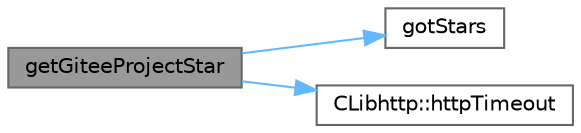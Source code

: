 digraph "getGiteeProjectStar"
{
 // LATEX_PDF_SIZE
  bgcolor="transparent";
  edge [fontname=Helvetica,fontsize=10,labelfontname=Helvetica,labelfontsize=10];
  node [fontname=Helvetica,fontsize=10,shape=box,height=0.2,width=0.4];
  rankdir="LR";
  Node1 [id="Node000001",label="getGiteeProjectStar",height=0.2,width=0.4,color="gray40", fillcolor="grey60", style="filled", fontcolor="black",tooltip="获取 Gitee 项目的 Star 数量"];
  Node1 -> Node2 [id="edge1_Node000001_Node000002",color="steelblue1",style="solid",tooltip=" "];
  Node2 [id="Node000002",label="gotStars",height=0.2,width=0.4,color="grey40", fillcolor="white", style="filled",URL="$class_about_dialog.html#a996f4600a8c3089cca11b83778a05cb3",tooltip="获取到 Star 数量信号"];
  Node1 -> Node3 [id="edge2_Node000001_Node000003",color="steelblue1",style="solid",tooltip=" "];
  Node3 [id="Node000003",label="CLibhttp::httpTimeout",height=0.2,width=0.4,color="grey40", fillcolor="white", style="filled",URL="$class_c_libhttp.html#ab530c9bfbf50bde9c0b72203027b1b21",tooltip=" "];
}
